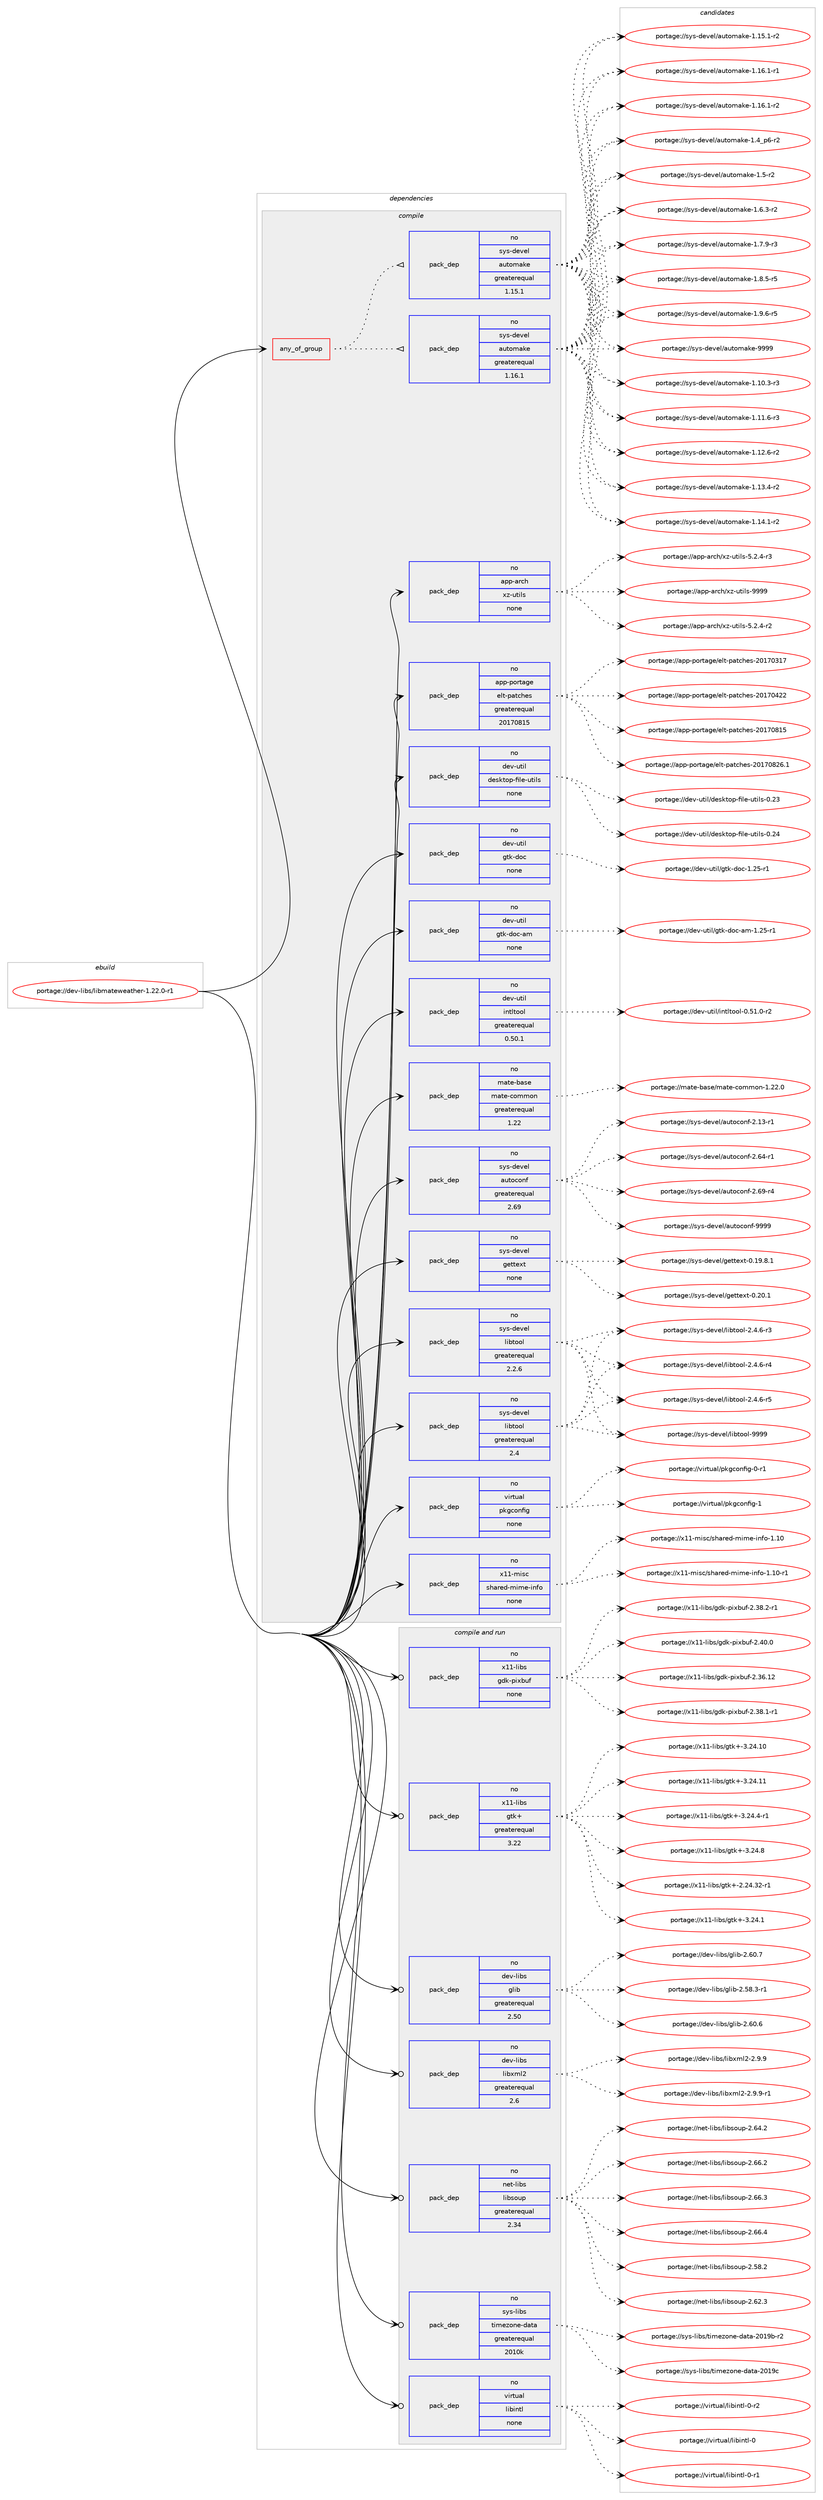 digraph prolog {

# *************
# Graph options
# *************

newrank=true;
concentrate=true;
compound=true;
graph [rankdir=LR,fontname=Helvetica,fontsize=10,ranksep=1.5];#, ranksep=2.5, nodesep=0.2];
edge  [arrowhead=vee];
node  [fontname=Helvetica,fontsize=10];

# **********
# The ebuild
# **********

subgraph cluster_leftcol {
color=gray;
rank=same;
label=<<i>ebuild</i>>;
id [label="portage://dev-libs/libmateweather-1.22.0-r1", color=red, width=4, href="../dev-libs/libmateweather-1.22.0-r1.svg"];
}

# ****************
# The dependencies
# ****************

subgraph cluster_midcol {
color=gray;
label=<<i>dependencies</i>>;
subgraph cluster_compile {
fillcolor="#eeeeee";
style=filled;
label=<<i>compile</i>>;
subgraph any2969 {
dependency101238 [label=<<TABLE BORDER="0" CELLBORDER="1" CELLSPACING="0" CELLPADDING="4"><TR><TD CELLPADDING="10">any_of_group</TD></TR></TABLE>>, shape=none, color=red];subgraph pack77080 {
dependency101239 [label=<<TABLE BORDER="0" CELLBORDER="1" CELLSPACING="0" CELLPADDING="4" WIDTH="220"><TR><TD ROWSPAN="6" CELLPADDING="30">pack_dep</TD></TR><TR><TD WIDTH="110">no</TD></TR><TR><TD>sys-devel</TD></TR><TR><TD>automake</TD></TR><TR><TD>greaterequal</TD></TR><TR><TD>1.16.1</TD></TR></TABLE>>, shape=none, color=blue];
}
dependency101238:e -> dependency101239:w [weight=20,style="dotted",arrowhead="oinv"];
subgraph pack77081 {
dependency101240 [label=<<TABLE BORDER="0" CELLBORDER="1" CELLSPACING="0" CELLPADDING="4" WIDTH="220"><TR><TD ROWSPAN="6" CELLPADDING="30">pack_dep</TD></TR><TR><TD WIDTH="110">no</TD></TR><TR><TD>sys-devel</TD></TR><TR><TD>automake</TD></TR><TR><TD>greaterequal</TD></TR><TR><TD>1.15.1</TD></TR></TABLE>>, shape=none, color=blue];
}
dependency101238:e -> dependency101240:w [weight=20,style="dotted",arrowhead="oinv"];
}
id:e -> dependency101238:w [weight=20,style="solid",arrowhead="vee"];
subgraph pack77082 {
dependency101241 [label=<<TABLE BORDER="0" CELLBORDER="1" CELLSPACING="0" CELLPADDING="4" WIDTH="220"><TR><TD ROWSPAN="6" CELLPADDING="30">pack_dep</TD></TR><TR><TD WIDTH="110">no</TD></TR><TR><TD>app-arch</TD></TR><TR><TD>xz-utils</TD></TR><TR><TD>none</TD></TR><TR><TD></TD></TR></TABLE>>, shape=none, color=blue];
}
id:e -> dependency101241:w [weight=20,style="solid",arrowhead="vee"];
subgraph pack77083 {
dependency101242 [label=<<TABLE BORDER="0" CELLBORDER="1" CELLSPACING="0" CELLPADDING="4" WIDTH="220"><TR><TD ROWSPAN="6" CELLPADDING="30">pack_dep</TD></TR><TR><TD WIDTH="110">no</TD></TR><TR><TD>app-portage</TD></TR><TR><TD>elt-patches</TD></TR><TR><TD>greaterequal</TD></TR><TR><TD>20170815</TD></TR></TABLE>>, shape=none, color=blue];
}
id:e -> dependency101242:w [weight=20,style="solid",arrowhead="vee"];
subgraph pack77084 {
dependency101243 [label=<<TABLE BORDER="0" CELLBORDER="1" CELLSPACING="0" CELLPADDING="4" WIDTH="220"><TR><TD ROWSPAN="6" CELLPADDING="30">pack_dep</TD></TR><TR><TD WIDTH="110">no</TD></TR><TR><TD>dev-util</TD></TR><TR><TD>desktop-file-utils</TD></TR><TR><TD>none</TD></TR><TR><TD></TD></TR></TABLE>>, shape=none, color=blue];
}
id:e -> dependency101243:w [weight=20,style="solid",arrowhead="vee"];
subgraph pack77085 {
dependency101244 [label=<<TABLE BORDER="0" CELLBORDER="1" CELLSPACING="0" CELLPADDING="4" WIDTH="220"><TR><TD ROWSPAN="6" CELLPADDING="30">pack_dep</TD></TR><TR><TD WIDTH="110">no</TD></TR><TR><TD>dev-util</TD></TR><TR><TD>gtk-doc</TD></TR><TR><TD>none</TD></TR><TR><TD></TD></TR></TABLE>>, shape=none, color=blue];
}
id:e -> dependency101244:w [weight=20,style="solid",arrowhead="vee"];
subgraph pack77086 {
dependency101245 [label=<<TABLE BORDER="0" CELLBORDER="1" CELLSPACING="0" CELLPADDING="4" WIDTH="220"><TR><TD ROWSPAN="6" CELLPADDING="30">pack_dep</TD></TR><TR><TD WIDTH="110">no</TD></TR><TR><TD>dev-util</TD></TR><TR><TD>gtk-doc-am</TD></TR><TR><TD>none</TD></TR><TR><TD></TD></TR></TABLE>>, shape=none, color=blue];
}
id:e -> dependency101245:w [weight=20,style="solid",arrowhead="vee"];
subgraph pack77087 {
dependency101246 [label=<<TABLE BORDER="0" CELLBORDER="1" CELLSPACING="0" CELLPADDING="4" WIDTH="220"><TR><TD ROWSPAN="6" CELLPADDING="30">pack_dep</TD></TR><TR><TD WIDTH="110">no</TD></TR><TR><TD>dev-util</TD></TR><TR><TD>intltool</TD></TR><TR><TD>greaterequal</TD></TR><TR><TD>0.50.1</TD></TR></TABLE>>, shape=none, color=blue];
}
id:e -> dependency101246:w [weight=20,style="solid",arrowhead="vee"];
subgraph pack77088 {
dependency101247 [label=<<TABLE BORDER="0" CELLBORDER="1" CELLSPACING="0" CELLPADDING="4" WIDTH="220"><TR><TD ROWSPAN="6" CELLPADDING="30">pack_dep</TD></TR><TR><TD WIDTH="110">no</TD></TR><TR><TD>mate-base</TD></TR><TR><TD>mate-common</TD></TR><TR><TD>greaterequal</TD></TR><TR><TD>1.22</TD></TR></TABLE>>, shape=none, color=blue];
}
id:e -> dependency101247:w [weight=20,style="solid",arrowhead="vee"];
subgraph pack77089 {
dependency101248 [label=<<TABLE BORDER="0" CELLBORDER="1" CELLSPACING="0" CELLPADDING="4" WIDTH="220"><TR><TD ROWSPAN="6" CELLPADDING="30">pack_dep</TD></TR><TR><TD WIDTH="110">no</TD></TR><TR><TD>sys-devel</TD></TR><TR><TD>autoconf</TD></TR><TR><TD>greaterequal</TD></TR><TR><TD>2.69</TD></TR></TABLE>>, shape=none, color=blue];
}
id:e -> dependency101248:w [weight=20,style="solid",arrowhead="vee"];
subgraph pack77090 {
dependency101249 [label=<<TABLE BORDER="0" CELLBORDER="1" CELLSPACING="0" CELLPADDING="4" WIDTH="220"><TR><TD ROWSPAN="6" CELLPADDING="30">pack_dep</TD></TR><TR><TD WIDTH="110">no</TD></TR><TR><TD>sys-devel</TD></TR><TR><TD>gettext</TD></TR><TR><TD>none</TD></TR><TR><TD></TD></TR></TABLE>>, shape=none, color=blue];
}
id:e -> dependency101249:w [weight=20,style="solid",arrowhead="vee"];
subgraph pack77091 {
dependency101250 [label=<<TABLE BORDER="0" CELLBORDER="1" CELLSPACING="0" CELLPADDING="4" WIDTH="220"><TR><TD ROWSPAN="6" CELLPADDING="30">pack_dep</TD></TR><TR><TD WIDTH="110">no</TD></TR><TR><TD>sys-devel</TD></TR><TR><TD>libtool</TD></TR><TR><TD>greaterequal</TD></TR><TR><TD>2.2.6</TD></TR></TABLE>>, shape=none, color=blue];
}
id:e -> dependency101250:w [weight=20,style="solid",arrowhead="vee"];
subgraph pack77092 {
dependency101251 [label=<<TABLE BORDER="0" CELLBORDER="1" CELLSPACING="0" CELLPADDING="4" WIDTH="220"><TR><TD ROWSPAN="6" CELLPADDING="30">pack_dep</TD></TR><TR><TD WIDTH="110">no</TD></TR><TR><TD>sys-devel</TD></TR><TR><TD>libtool</TD></TR><TR><TD>greaterequal</TD></TR><TR><TD>2.4</TD></TR></TABLE>>, shape=none, color=blue];
}
id:e -> dependency101251:w [weight=20,style="solid",arrowhead="vee"];
subgraph pack77093 {
dependency101252 [label=<<TABLE BORDER="0" CELLBORDER="1" CELLSPACING="0" CELLPADDING="4" WIDTH="220"><TR><TD ROWSPAN="6" CELLPADDING="30">pack_dep</TD></TR><TR><TD WIDTH="110">no</TD></TR><TR><TD>virtual</TD></TR><TR><TD>pkgconfig</TD></TR><TR><TD>none</TD></TR><TR><TD></TD></TR></TABLE>>, shape=none, color=blue];
}
id:e -> dependency101252:w [weight=20,style="solid",arrowhead="vee"];
subgraph pack77094 {
dependency101253 [label=<<TABLE BORDER="0" CELLBORDER="1" CELLSPACING="0" CELLPADDING="4" WIDTH="220"><TR><TD ROWSPAN="6" CELLPADDING="30">pack_dep</TD></TR><TR><TD WIDTH="110">no</TD></TR><TR><TD>x11-misc</TD></TR><TR><TD>shared-mime-info</TD></TR><TR><TD>none</TD></TR><TR><TD></TD></TR></TABLE>>, shape=none, color=blue];
}
id:e -> dependency101253:w [weight=20,style="solid",arrowhead="vee"];
}
subgraph cluster_compileandrun {
fillcolor="#eeeeee";
style=filled;
label=<<i>compile and run</i>>;
subgraph pack77095 {
dependency101254 [label=<<TABLE BORDER="0" CELLBORDER="1" CELLSPACING="0" CELLPADDING="4" WIDTH="220"><TR><TD ROWSPAN="6" CELLPADDING="30">pack_dep</TD></TR><TR><TD WIDTH="110">no</TD></TR><TR><TD>dev-libs</TD></TR><TR><TD>glib</TD></TR><TR><TD>greaterequal</TD></TR><TR><TD>2.50</TD></TR></TABLE>>, shape=none, color=blue];
}
id:e -> dependency101254:w [weight=20,style="solid",arrowhead="odotvee"];
subgraph pack77096 {
dependency101255 [label=<<TABLE BORDER="0" CELLBORDER="1" CELLSPACING="0" CELLPADDING="4" WIDTH="220"><TR><TD ROWSPAN="6" CELLPADDING="30">pack_dep</TD></TR><TR><TD WIDTH="110">no</TD></TR><TR><TD>dev-libs</TD></TR><TR><TD>libxml2</TD></TR><TR><TD>greaterequal</TD></TR><TR><TD>2.6</TD></TR></TABLE>>, shape=none, color=blue];
}
id:e -> dependency101255:w [weight=20,style="solid",arrowhead="odotvee"];
subgraph pack77097 {
dependency101256 [label=<<TABLE BORDER="0" CELLBORDER="1" CELLSPACING="0" CELLPADDING="4" WIDTH="220"><TR><TD ROWSPAN="6" CELLPADDING="30">pack_dep</TD></TR><TR><TD WIDTH="110">no</TD></TR><TR><TD>net-libs</TD></TR><TR><TD>libsoup</TD></TR><TR><TD>greaterequal</TD></TR><TR><TD>2.34</TD></TR></TABLE>>, shape=none, color=blue];
}
id:e -> dependency101256:w [weight=20,style="solid",arrowhead="odotvee"];
subgraph pack77098 {
dependency101257 [label=<<TABLE BORDER="0" CELLBORDER="1" CELLSPACING="0" CELLPADDING="4" WIDTH="220"><TR><TD ROWSPAN="6" CELLPADDING="30">pack_dep</TD></TR><TR><TD WIDTH="110">no</TD></TR><TR><TD>sys-libs</TD></TR><TR><TD>timezone-data</TD></TR><TR><TD>greaterequal</TD></TR><TR><TD>2010k</TD></TR></TABLE>>, shape=none, color=blue];
}
id:e -> dependency101257:w [weight=20,style="solid",arrowhead="odotvee"];
subgraph pack77099 {
dependency101258 [label=<<TABLE BORDER="0" CELLBORDER="1" CELLSPACING="0" CELLPADDING="4" WIDTH="220"><TR><TD ROWSPAN="6" CELLPADDING="30">pack_dep</TD></TR><TR><TD WIDTH="110">no</TD></TR><TR><TD>virtual</TD></TR><TR><TD>libintl</TD></TR><TR><TD>none</TD></TR><TR><TD></TD></TR></TABLE>>, shape=none, color=blue];
}
id:e -> dependency101258:w [weight=20,style="solid",arrowhead="odotvee"];
subgraph pack77100 {
dependency101259 [label=<<TABLE BORDER="0" CELLBORDER="1" CELLSPACING="0" CELLPADDING="4" WIDTH="220"><TR><TD ROWSPAN="6" CELLPADDING="30">pack_dep</TD></TR><TR><TD WIDTH="110">no</TD></TR><TR><TD>x11-libs</TD></TR><TR><TD>gdk-pixbuf</TD></TR><TR><TD>none</TD></TR><TR><TD></TD></TR></TABLE>>, shape=none, color=blue];
}
id:e -> dependency101259:w [weight=20,style="solid",arrowhead="odotvee"];
subgraph pack77101 {
dependency101260 [label=<<TABLE BORDER="0" CELLBORDER="1" CELLSPACING="0" CELLPADDING="4" WIDTH="220"><TR><TD ROWSPAN="6" CELLPADDING="30">pack_dep</TD></TR><TR><TD WIDTH="110">no</TD></TR><TR><TD>x11-libs</TD></TR><TR><TD>gtk+</TD></TR><TR><TD>greaterequal</TD></TR><TR><TD>3.22</TD></TR></TABLE>>, shape=none, color=blue];
}
id:e -> dependency101260:w [weight=20,style="solid",arrowhead="odotvee"];
}
subgraph cluster_run {
fillcolor="#eeeeee";
style=filled;
label=<<i>run</i>>;
}
}

# **************
# The candidates
# **************

subgraph cluster_choices {
rank=same;
color=gray;
label=<<i>candidates</i>>;

subgraph choice77080 {
color=black;
nodesep=1;
choiceportage11512111545100101118101108479711711611110997107101454946494846514511451 [label="portage://sys-devel/automake-1.10.3-r3", color=red, width=4,href="../sys-devel/automake-1.10.3-r3.svg"];
choiceportage11512111545100101118101108479711711611110997107101454946494946544511451 [label="portage://sys-devel/automake-1.11.6-r3", color=red, width=4,href="../sys-devel/automake-1.11.6-r3.svg"];
choiceportage11512111545100101118101108479711711611110997107101454946495046544511450 [label="portage://sys-devel/automake-1.12.6-r2", color=red, width=4,href="../sys-devel/automake-1.12.6-r2.svg"];
choiceportage11512111545100101118101108479711711611110997107101454946495146524511450 [label="portage://sys-devel/automake-1.13.4-r2", color=red, width=4,href="../sys-devel/automake-1.13.4-r2.svg"];
choiceportage11512111545100101118101108479711711611110997107101454946495246494511450 [label="portage://sys-devel/automake-1.14.1-r2", color=red, width=4,href="../sys-devel/automake-1.14.1-r2.svg"];
choiceportage11512111545100101118101108479711711611110997107101454946495346494511450 [label="portage://sys-devel/automake-1.15.1-r2", color=red, width=4,href="../sys-devel/automake-1.15.1-r2.svg"];
choiceportage11512111545100101118101108479711711611110997107101454946495446494511449 [label="portage://sys-devel/automake-1.16.1-r1", color=red, width=4,href="../sys-devel/automake-1.16.1-r1.svg"];
choiceportage11512111545100101118101108479711711611110997107101454946495446494511450 [label="portage://sys-devel/automake-1.16.1-r2", color=red, width=4,href="../sys-devel/automake-1.16.1-r2.svg"];
choiceportage115121115451001011181011084797117116111109971071014549465295112544511450 [label="portage://sys-devel/automake-1.4_p6-r2", color=red, width=4,href="../sys-devel/automake-1.4_p6-r2.svg"];
choiceportage11512111545100101118101108479711711611110997107101454946534511450 [label="portage://sys-devel/automake-1.5-r2", color=red, width=4,href="../sys-devel/automake-1.5-r2.svg"];
choiceportage115121115451001011181011084797117116111109971071014549465446514511450 [label="portage://sys-devel/automake-1.6.3-r2", color=red, width=4,href="../sys-devel/automake-1.6.3-r2.svg"];
choiceportage115121115451001011181011084797117116111109971071014549465546574511451 [label="portage://sys-devel/automake-1.7.9-r3", color=red, width=4,href="../sys-devel/automake-1.7.9-r3.svg"];
choiceportage115121115451001011181011084797117116111109971071014549465646534511453 [label="portage://sys-devel/automake-1.8.5-r5", color=red, width=4,href="../sys-devel/automake-1.8.5-r5.svg"];
choiceportage115121115451001011181011084797117116111109971071014549465746544511453 [label="portage://sys-devel/automake-1.9.6-r5", color=red, width=4,href="../sys-devel/automake-1.9.6-r5.svg"];
choiceportage115121115451001011181011084797117116111109971071014557575757 [label="portage://sys-devel/automake-9999", color=red, width=4,href="../sys-devel/automake-9999.svg"];
dependency101239:e -> choiceportage11512111545100101118101108479711711611110997107101454946494846514511451:w [style=dotted,weight="100"];
dependency101239:e -> choiceportage11512111545100101118101108479711711611110997107101454946494946544511451:w [style=dotted,weight="100"];
dependency101239:e -> choiceportage11512111545100101118101108479711711611110997107101454946495046544511450:w [style=dotted,weight="100"];
dependency101239:e -> choiceportage11512111545100101118101108479711711611110997107101454946495146524511450:w [style=dotted,weight="100"];
dependency101239:e -> choiceportage11512111545100101118101108479711711611110997107101454946495246494511450:w [style=dotted,weight="100"];
dependency101239:e -> choiceportage11512111545100101118101108479711711611110997107101454946495346494511450:w [style=dotted,weight="100"];
dependency101239:e -> choiceportage11512111545100101118101108479711711611110997107101454946495446494511449:w [style=dotted,weight="100"];
dependency101239:e -> choiceportage11512111545100101118101108479711711611110997107101454946495446494511450:w [style=dotted,weight="100"];
dependency101239:e -> choiceportage115121115451001011181011084797117116111109971071014549465295112544511450:w [style=dotted,weight="100"];
dependency101239:e -> choiceportage11512111545100101118101108479711711611110997107101454946534511450:w [style=dotted,weight="100"];
dependency101239:e -> choiceportage115121115451001011181011084797117116111109971071014549465446514511450:w [style=dotted,weight="100"];
dependency101239:e -> choiceportage115121115451001011181011084797117116111109971071014549465546574511451:w [style=dotted,weight="100"];
dependency101239:e -> choiceportage115121115451001011181011084797117116111109971071014549465646534511453:w [style=dotted,weight="100"];
dependency101239:e -> choiceportage115121115451001011181011084797117116111109971071014549465746544511453:w [style=dotted,weight="100"];
dependency101239:e -> choiceportage115121115451001011181011084797117116111109971071014557575757:w [style=dotted,weight="100"];
}
subgraph choice77081 {
color=black;
nodesep=1;
choiceportage11512111545100101118101108479711711611110997107101454946494846514511451 [label="portage://sys-devel/automake-1.10.3-r3", color=red, width=4,href="../sys-devel/automake-1.10.3-r3.svg"];
choiceportage11512111545100101118101108479711711611110997107101454946494946544511451 [label="portage://sys-devel/automake-1.11.6-r3", color=red, width=4,href="../sys-devel/automake-1.11.6-r3.svg"];
choiceportage11512111545100101118101108479711711611110997107101454946495046544511450 [label="portage://sys-devel/automake-1.12.6-r2", color=red, width=4,href="../sys-devel/automake-1.12.6-r2.svg"];
choiceportage11512111545100101118101108479711711611110997107101454946495146524511450 [label="portage://sys-devel/automake-1.13.4-r2", color=red, width=4,href="../sys-devel/automake-1.13.4-r2.svg"];
choiceportage11512111545100101118101108479711711611110997107101454946495246494511450 [label="portage://sys-devel/automake-1.14.1-r2", color=red, width=4,href="../sys-devel/automake-1.14.1-r2.svg"];
choiceportage11512111545100101118101108479711711611110997107101454946495346494511450 [label="portage://sys-devel/automake-1.15.1-r2", color=red, width=4,href="../sys-devel/automake-1.15.1-r2.svg"];
choiceportage11512111545100101118101108479711711611110997107101454946495446494511449 [label="portage://sys-devel/automake-1.16.1-r1", color=red, width=4,href="../sys-devel/automake-1.16.1-r1.svg"];
choiceportage11512111545100101118101108479711711611110997107101454946495446494511450 [label="portage://sys-devel/automake-1.16.1-r2", color=red, width=4,href="../sys-devel/automake-1.16.1-r2.svg"];
choiceportage115121115451001011181011084797117116111109971071014549465295112544511450 [label="portage://sys-devel/automake-1.4_p6-r2", color=red, width=4,href="../sys-devel/automake-1.4_p6-r2.svg"];
choiceportage11512111545100101118101108479711711611110997107101454946534511450 [label="portage://sys-devel/automake-1.5-r2", color=red, width=4,href="../sys-devel/automake-1.5-r2.svg"];
choiceportage115121115451001011181011084797117116111109971071014549465446514511450 [label="portage://sys-devel/automake-1.6.3-r2", color=red, width=4,href="../sys-devel/automake-1.6.3-r2.svg"];
choiceportage115121115451001011181011084797117116111109971071014549465546574511451 [label="portage://sys-devel/automake-1.7.9-r3", color=red, width=4,href="../sys-devel/automake-1.7.9-r3.svg"];
choiceportage115121115451001011181011084797117116111109971071014549465646534511453 [label="portage://sys-devel/automake-1.8.5-r5", color=red, width=4,href="../sys-devel/automake-1.8.5-r5.svg"];
choiceportage115121115451001011181011084797117116111109971071014549465746544511453 [label="portage://sys-devel/automake-1.9.6-r5", color=red, width=4,href="../sys-devel/automake-1.9.6-r5.svg"];
choiceportage115121115451001011181011084797117116111109971071014557575757 [label="portage://sys-devel/automake-9999", color=red, width=4,href="../sys-devel/automake-9999.svg"];
dependency101240:e -> choiceportage11512111545100101118101108479711711611110997107101454946494846514511451:w [style=dotted,weight="100"];
dependency101240:e -> choiceportage11512111545100101118101108479711711611110997107101454946494946544511451:w [style=dotted,weight="100"];
dependency101240:e -> choiceportage11512111545100101118101108479711711611110997107101454946495046544511450:w [style=dotted,weight="100"];
dependency101240:e -> choiceportage11512111545100101118101108479711711611110997107101454946495146524511450:w [style=dotted,weight="100"];
dependency101240:e -> choiceportage11512111545100101118101108479711711611110997107101454946495246494511450:w [style=dotted,weight="100"];
dependency101240:e -> choiceportage11512111545100101118101108479711711611110997107101454946495346494511450:w [style=dotted,weight="100"];
dependency101240:e -> choiceportage11512111545100101118101108479711711611110997107101454946495446494511449:w [style=dotted,weight="100"];
dependency101240:e -> choiceportage11512111545100101118101108479711711611110997107101454946495446494511450:w [style=dotted,weight="100"];
dependency101240:e -> choiceportage115121115451001011181011084797117116111109971071014549465295112544511450:w [style=dotted,weight="100"];
dependency101240:e -> choiceportage11512111545100101118101108479711711611110997107101454946534511450:w [style=dotted,weight="100"];
dependency101240:e -> choiceportage115121115451001011181011084797117116111109971071014549465446514511450:w [style=dotted,weight="100"];
dependency101240:e -> choiceportage115121115451001011181011084797117116111109971071014549465546574511451:w [style=dotted,weight="100"];
dependency101240:e -> choiceportage115121115451001011181011084797117116111109971071014549465646534511453:w [style=dotted,weight="100"];
dependency101240:e -> choiceportage115121115451001011181011084797117116111109971071014549465746544511453:w [style=dotted,weight="100"];
dependency101240:e -> choiceportage115121115451001011181011084797117116111109971071014557575757:w [style=dotted,weight="100"];
}
subgraph choice77082 {
color=black;
nodesep=1;
choiceportage9711211245971149910447120122451171161051081154553465046524511450 [label="portage://app-arch/xz-utils-5.2.4-r2", color=red, width=4,href="../app-arch/xz-utils-5.2.4-r2.svg"];
choiceportage9711211245971149910447120122451171161051081154553465046524511451 [label="portage://app-arch/xz-utils-5.2.4-r3", color=red, width=4,href="../app-arch/xz-utils-5.2.4-r3.svg"];
choiceportage9711211245971149910447120122451171161051081154557575757 [label="portage://app-arch/xz-utils-9999", color=red, width=4,href="../app-arch/xz-utils-9999.svg"];
dependency101241:e -> choiceportage9711211245971149910447120122451171161051081154553465046524511450:w [style=dotted,weight="100"];
dependency101241:e -> choiceportage9711211245971149910447120122451171161051081154553465046524511451:w [style=dotted,weight="100"];
dependency101241:e -> choiceportage9711211245971149910447120122451171161051081154557575757:w [style=dotted,weight="100"];
}
subgraph choice77083 {
color=black;
nodesep=1;
choiceportage97112112451121111141169710310147101108116451129711699104101115455048495548514955 [label="portage://app-portage/elt-patches-20170317", color=red, width=4,href="../app-portage/elt-patches-20170317.svg"];
choiceportage97112112451121111141169710310147101108116451129711699104101115455048495548525050 [label="portage://app-portage/elt-patches-20170422", color=red, width=4,href="../app-portage/elt-patches-20170422.svg"];
choiceportage97112112451121111141169710310147101108116451129711699104101115455048495548564953 [label="portage://app-portage/elt-patches-20170815", color=red, width=4,href="../app-portage/elt-patches-20170815.svg"];
choiceportage971121124511211111411697103101471011081164511297116991041011154550484955485650544649 [label="portage://app-portage/elt-patches-20170826.1", color=red, width=4,href="../app-portage/elt-patches-20170826.1.svg"];
dependency101242:e -> choiceportage97112112451121111141169710310147101108116451129711699104101115455048495548514955:w [style=dotted,weight="100"];
dependency101242:e -> choiceportage97112112451121111141169710310147101108116451129711699104101115455048495548525050:w [style=dotted,weight="100"];
dependency101242:e -> choiceportage97112112451121111141169710310147101108116451129711699104101115455048495548564953:w [style=dotted,weight="100"];
dependency101242:e -> choiceportage971121124511211111411697103101471011081164511297116991041011154550484955485650544649:w [style=dotted,weight="100"];
}
subgraph choice77084 {
color=black;
nodesep=1;
choiceportage100101118451171161051084710010111510711611111245102105108101451171161051081154548465051 [label="portage://dev-util/desktop-file-utils-0.23", color=red, width=4,href="../dev-util/desktop-file-utils-0.23.svg"];
choiceportage100101118451171161051084710010111510711611111245102105108101451171161051081154548465052 [label="portage://dev-util/desktop-file-utils-0.24", color=red, width=4,href="../dev-util/desktop-file-utils-0.24.svg"];
dependency101243:e -> choiceportage100101118451171161051084710010111510711611111245102105108101451171161051081154548465051:w [style=dotted,weight="100"];
dependency101243:e -> choiceportage100101118451171161051084710010111510711611111245102105108101451171161051081154548465052:w [style=dotted,weight="100"];
}
subgraph choice77085 {
color=black;
nodesep=1;
choiceportage1001011184511711610510847103116107451001119945494650534511449 [label="portage://dev-util/gtk-doc-1.25-r1", color=red, width=4,href="../dev-util/gtk-doc-1.25-r1.svg"];
dependency101244:e -> choiceportage1001011184511711610510847103116107451001119945494650534511449:w [style=dotted,weight="100"];
}
subgraph choice77086 {
color=black;
nodesep=1;
choiceportage10010111845117116105108471031161074510011199459710945494650534511449 [label="portage://dev-util/gtk-doc-am-1.25-r1", color=red, width=4,href="../dev-util/gtk-doc-am-1.25-r1.svg"];
dependency101245:e -> choiceportage10010111845117116105108471031161074510011199459710945494650534511449:w [style=dotted,weight="100"];
}
subgraph choice77087 {
color=black;
nodesep=1;
choiceportage1001011184511711610510847105110116108116111111108454846534946484511450 [label="portage://dev-util/intltool-0.51.0-r2", color=red, width=4,href="../dev-util/intltool-0.51.0-r2.svg"];
dependency101246:e -> choiceportage1001011184511711610510847105110116108116111111108454846534946484511450:w [style=dotted,weight="100"];
}
subgraph choice77088 {
color=black;
nodesep=1;
choiceportage109971161014598971151014710997116101459911110910911111045494650504648 [label="portage://mate-base/mate-common-1.22.0", color=red, width=4,href="../mate-base/mate-common-1.22.0.svg"];
dependency101247:e -> choiceportage109971161014598971151014710997116101459911110910911111045494650504648:w [style=dotted,weight="100"];
}
subgraph choice77089 {
color=black;
nodesep=1;
choiceportage1151211154510010111810110847971171161119911111010245504649514511449 [label="portage://sys-devel/autoconf-2.13-r1", color=red, width=4,href="../sys-devel/autoconf-2.13-r1.svg"];
choiceportage1151211154510010111810110847971171161119911111010245504654524511449 [label="portage://sys-devel/autoconf-2.64-r1", color=red, width=4,href="../sys-devel/autoconf-2.64-r1.svg"];
choiceportage1151211154510010111810110847971171161119911111010245504654574511452 [label="portage://sys-devel/autoconf-2.69-r4", color=red, width=4,href="../sys-devel/autoconf-2.69-r4.svg"];
choiceportage115121115451001011181011084797117116111991111101024557575757 [label="portage://sys-devel/autoconf-9999", color=red, width=4,href="../sys-devel/autoconf-9999.svg"];
dependency101248:e -> choiceportage1151211154510010111810110847971171161119911111010245504649514511449:w [style=dotted,weight="100"];
dependency101248:e -> choiceportage1151211154510010111810110847971171161119911111010245504654524511449:w [style=dotted,weight="100"];
dependency101248:e -> choiceportage1151211154510010111810110847971171161119911111010245504654574511452:w [style=dotted,weight="100"];
dependency101248:e -> choiceportage115121115451001011181011084797117116111991111101024557575757:w [style=dotted,weight="100"];
}
subgraph choice77090 {
color=black;
nodesep=1;
choiceportage1151211154510010111810110847103101116116101120116454846495746564649 [label="portage://sys-devel/gettext-0.19.8.1", color=red, width=4,href="../sys-devel/gettext-0.19.8.1.svg"];
choiceportage115121115451001011181011084710310111611610112011645484650484649 [label="portage://sys-devel/gettext-0.20.1", color=red, width=4,href="../sys-devel/gettext-0.20.1.svg"];
dependency101249:e -> choiceportage1151211154510010111810110847103101116116101120116454846495746564649:w [style=dotted,weight="100"];
dependency101249:e -> choiceportage115121115451001011181011084710310111611610112011645484650484649:w [style=dotted,weight="100"];
}
subgraph choice77091 {
color=black;
nodesep=1;
choiceportage1151211154510010111810110847108105981161111111084550465246544511451 [label="portage://sys-devel/libtool-2.4.6-r3", color=red, width=4,href="../sys-devel/libtool-2.4.6-r3.svg"];
choiceportage1151211154510010111810110847108105981161111111084550465246544511452 [label="portage://sys-devel/libtool-2.4.6-r4", color=red, width=4,href="../sys-devel/libtool-2.4.6-r4.svg"];
choiceportage1151211154510010111810110847108105981161111111084550465246544511453 [label="portage://sys-devel/libtool-2.4.6-r5", color=red, width=4,href="../sys-devel/libtool-2.4.6-r5.svg"];
choiceportage1151211154510010111810110847108105981161111111084557575757 [label="portage://sys-devel/libtool-9999", color=red, width=4,href="../sys-devel/libtool-9999.svg"];
dependency101250:e -> choiceportage1151211154510010111810110847108105981161111111084550465246544511451:w [style=dotted,weight="100"];
dependency101250:e -> choiceportage1151211154510010111810110847108105981161111111084550465246544511452:w [style=dotted,weight="100"];
dependency101250:e -> choiceportage1151211154510010111810110847108105981161111111084550465246544511453:w [style=dotted,weight="100"];
dependency101250:e -> choiceportage1151211154510010111810110847108105981161111111084557575757:w [style=dotted,weight="100"];
}
subgraph choice77092 {
color=black;
nodesep=1;
choiceportage1151211154510010111810110847108105981161111111084550465246544511451 [label="portage://sys-devel/libtool-2.4.6-r3", color=red, width=4,href="../sys-devel/libtool-2.4.6-r3.svg"];
choiceportage1151211154510010111810110847108105981161111111084550465246544511452 [label="portage://sys-devel/libtool-2.4.6-r4", color=red, width=4,href="../sys-devel/libtool-2.4.6-r4.svg"];
choiceportage1151211154510010111810110847108105981161111111084550465246544511453 [label="portage://sys-devel/libtool-2.4.6-r5", color=red, width=4,href="../sys-devel/libtool-2.4.6-r5.svg"];
choiceportage1151211154510010111810110847108105981161111111084557575757 [label="portage://sys-devel/libtool-9999", color=red, width=4,href="../sys-devel/libtool-9999.svg"];
dependency101251:e -> choiceportage1151211154510010111810110847108105981161111111084550465246544511451:w [style=dotted,weight="100"];
dependency101251:e -> choiceportage1151211154510010111810110847108105981161111111084550465246544511452:w [style=dotted,weight="100"];
dependency101251:e -> choiceportage1151211154510010111810110847108105981161111111084550465246544511453:w [style=dotted,weight="100"];
dependency101251:e -> choiceportage1151211154510010111810110847108105981161111111084557575757:w [style=dotted,weight="100"];
}
subgraph choice77093 {
color=black;
nodesep=1;
choiceportage11810511411611797108471121071039911111010210510345484511449 [label="portage://virtual/pkgconfig-0-r1", color=red, width=4,href="../virtual/pkgconfig-0-r1.svg"];
choiceportage1181051141161179710847112107103991111101021051034549 [label="portage://virtual/pkgconfig-1", color=red, width=4,href="../virtual/pkgconfig-1.svg"];
dependency101252:e -> choiceportage11810511411611797108471121071039911111010210510345484511449:w [style=dotted,weight="100"];
dependency101252:e -> choiceportage1181051141161179710847112107103991111101021051034549:w [style=dotted,weight="100"];
}
subgraph choice77094 {
color=black;
nodesep=1;
choiceportage12049494510910511599471151049711410110045109105109101451051101021114549464948 [label="portage://x11-misc/shared-mime-info-1.10", color=red, width=4,href="../x11-misc/shared-mime-info-1.10.svg"];
choiceportage120494945109105115994711510497114101100451091051091014510511010211145494649484511449 [label="portage://x11-misc/shared-mime-info-1.10-r1", color=red, width=4,href="../x11-misc/shared-mime-info-1.10-r1.svg"];
dependency101253:e -> choiceportage12049494510910511599471151049711410110045109105109101451051101021114549464948:w [style=dotted,weight="100"];
dependency101253:e -> choiceportage120494945109105115994711510497114101100451091051091014510511010211145494649484511449:w [style=dotted,weight="100"];
}
subgraph choice77095 {
color=black;
nodesep=1;
choiceportage10010111845108105981154710310810598455046535646514511449 [label="portage://dev-libs/glib-2.58.3-r1", color=red, width=4,href="../dev-libs/glib-2.58.3-r1.svg"];
choiceportage1001011184510810598115471031081059845504654484654 [label="portage://dev-libs/glib-2.60.6", color=red, width=4,href="../dev-libs/glib-2.60.6.svg"];
choiceportage1001011184510810598115471031081059845504654484655 [label="portage://dev-libs/glib-2.60.7", color=red, width=4,href="../dev-libs/glib-2.60.7.svg"];
dependency101254:e -> choiceportage10010111845108105981154710310810598455046535646514511449:w [style=dotted,weight="100"];
dependency101254:e -> choiceportage1001011184510810598115471031081059845504654484654:w [style=dotted,weight="100"];
dependency101254:e -> choiceportage1001011184510810598115471031081059845504654484655:w [style=dotted,weight="100"];
}
subgraph choice77096 {
color=black;
nodesep=1;
choiceportage1001011184510810598115471081059812010910850455046574657 [label="portage://dev-libs/libxml2-2.9.9", color=red, width=4,href="../dev-libs/libxml2-2.9.9.svg"];
choiceportage10010111845108105981154710810598120109108504550465746574511449 [label="portage://dev-libs/libxml2-2.9.9-r1", color=red, width=4,href="../dev-libs/libxml2-2.9.9-r1.svg"];
dependency101255:e -> choiceportage1001011184510810598115471081059812010910850455046574657:w [style=dotted,weight="100"];
dependency101255:e -> choiceportage10010111845108105981154710810598120109108504550465746574511449:w [style=dotted,weight="100"];
}
subgraph choice77097 {
color=black;
nodesep=1;
choiceportage1101011164510810598115471081059811511111711245504653564650 [label="portage://net-libs/libsoup-2.58.2", color=red, width=4,href="../net-libs/libsoup-2.58.2.svg"];
choiceportage1101011164510810598115471081059811511111711245504654504651 [label="portage://net-libs/libsoup-2.62.3", color=red, width=4,href="../net-libs/libsoup-2.62.3.svg"];
choiceportage1101011164510810598115471081059811511111711245504654524650 [label="portage://net-libs/libsoup-2.64.2", color=red, width=4,href="../net-libs/libsoup-2.64.2.svg"];
choiceportage1101011164510810598115471081059811511111711245504654544650 [label="portage://net-libs/libsoup-2.66.2", color=red, width=4,href="../net-libs/libsoup-2.66.2.svg"];
choiceportage1101011164510810598115471081059811511111711245504654544651 [label="portage://net-libs/libsoup-2.66.3", color=red, width=4,href="../net-libs/libsoup-2.66.3.svg"];
choiceportage1101011164510810598115471081059811511111711245504654544652 [label="portage://net-libs/libsoup-2.66.4", color=red, width=4,href="../net-libs/libsoup-2.66.4.svg"];
dependency101256:e -> choiceportage1101011164510810598115471081059811511111711245504653564650:w [style=dotted,weight="100"];
dependency101256:e -> choiceportage1101011164510810598115471081059811511111711245504654504651:w [style=dotted,weight="100"];
dependency101256:e -> choiceportage1101011164510810598115471081059811511111711245504654524650:w [style=dotted,weight="100"];
dependency101256:e -> choiceportage1101011164510810598115471081059811511111711245504654544650:w [style=dotted,weight="100"];
dependency101256:e -> choiceportage1101011164510810598115471081059811511111711245504654544651:w [style=dotted,weight="100"];
dependency101256:e -> choiceportage1101011164510810598115471081059811511111711245504654544652:w [style=dotted,weight="100"];
}
subgraph choice77098 {
color=black;
nodesep=1;
choiceportage1151211154510810598115471161051091011221111101014510097116974550484957984511450 [label="portage://sys-libs/timezone-data-2019b-r2", color=red, width=4,href="../sys-libs/timezone-data-2019b-r2.svg"];
choiceportage115121115451081059811547116105109101122111110101451009711697455048495799 [label="portage://sys-libs/timezone-data-2019c", color=red, width=4,href="../sys-libs/timezone-data-2019c.svg"];
dependency101257:e -> choiceportage1151211154510810598115471161051091011221111101014510097116974550484957984511450:w [style=dotted,weight="100"];
dependency101257:e -> choiceportage115121115451081059811547116105109101122111110101451009711697455048495799:w [style=dotted,weight="100"];
}
subgraph choice77099 {
color=black;
nodesep=1;
choiceportage1181051141161179710847108105981051101161084548 [label="portage://virtual/libintl-0", color=red, width=4,href="../virtual/libintl-0.svg"];
choiceportage11810511411611797108471081059810511011610845484511449 [label="portage://virtual/libintl-0-r1", color=red, width=4,href="../virtual/libintl-0-r1.svg"];
choiceportage11810511411611797108471081059810511011610845484511450 [label="portage://virtual/libintl-0-r2", color=red, width=4,href="../virtual/libintl-0-r2.svg"];
dependency101258:e -> choiceportage1181051141161179710847108105981051101161084548:w [style=dotted,weight="100"];
dependency101258:e -> choiceportage11810511411611797108471081059810511011610845484511449:w [style=dotted,weight="100"];
dependency101258:e -> choiceportage11810511411611797108471081059810511011610845484511450:w [style=dotted,weight="100"];
}
subgraph choice77100 {
color=black;
nodesep=1;
choiceportage120494945108105981154710310010745112105120981171024550465154464950 [label="portage://x11-libs/gdk-pixbuf-2.36.12", color=red, width=4,href="../x11-libs/gdk-pixbuf-2.36.12.svg"];
choiceportage12049494510810598115471031001074511210512098117102455046515646494511449 [label="portage://x11-libs/gdk-pixbuf-2.38.1-r1", color=red, width=4,href="../x11-libs/gdk-pixbuf-2.38.1-r1.svg"];
choiceportage12049494510810598115471031001074511210512098117102455046515646504511449 [label="portage://x11-libs/gdk-pixbuf-2.38.2-r1", color=red, width=4,href="../x11-libs/gdk-pixbuf-2.38.2-r1.svg"];
choiceportage1204949451081059811547103100107451121051209811710245504652484648 [label="portage://x11-libs/gdk-pixbuf-2.40.0", color=red, width=4,href="../x11-libs/gdk-pixbuf-2.40.0.svg"];
dependency101259:e -> choiceportage120494945108105981154710310010745112105120981171024550465154464950:w [style=dotted,weight="100"];
dependency101259:e -> choiceportage12049494510810598115471031001074511210512098117102455046515646494511449:w [style=dotted,weight="100"];
dependency101259:e -> choiceportage12049494510810598115471031001074511210512098117102455046515646504511449:w [style=dotted,weight="100"];
dependency101259:e -> choiceportage1204949451081059811547103100107451121051209811710245504652484648:w [style=dotted,weight="100"];
}
subgraph choice77101 {
color=black;
nodesep=1;
choiceportage12049494510810598115471031161074345504650524651504511449 [label="portage://x11-libs/gtk+-2.24.32-r1", color=red, width=4,href="../x11-libs/gtk+-2.24.32-r1.svg"];
choiceportage12049494510810598115471031161074345514650524649 [label="portage://x11-libs/gtk+-3.24.1", color=red, width=4,href="../x11-libs/gtk+-3.24.1.svg"];
choiceportage1204949451081059811547103116107434551465052464948 [label="portage://x11-libs/gtk+-3.24.10", color=red, width=4,href="../x11-libs/gtk+-3.24.10.svg"];
choiceportage1204949451081059811547103116107434551465052464949 [label="portage://x11-libs/gtk+-3.24.11", color=red, width=4,href="../x11-libs/gtk+-3.24.11.svg"];
choiceportage120494945108105981154710311610743455146505246524511449 [label="portage://x11-libs/gtk+-3.24.4-r1", color=red, width=4,href="../x11-libs/gtk+-3.24.4-r1.svg"];
choiceportage12049494510810598115471031161074345514650524656 [label="portage://x11-libs/gtk+-3.24.8", color=red, width=4,href="../x11-libs/gtk+-3.24.8.svg"];
dependency101260:e -> choiceportage12049494510810598115471031161074345504650524651504511449:w [style=dotted,weight="100"];
dependency101260:e -> choiceportage12049494510810598115471031161074345514650524649:w [style=dotted,weight="100"];
dependency101260:e -> choiceportage1204949451081059811547103116107434551465052464948:w [style=dotted,weight="100"];
dependency101260:e -> choiceportage1204949451081059811547103116107434551465052464949:w [style=dotted,weight="100"];
dependency101260:e -> choiceportage120494945108105981154710311610743455146505246524511449:w [style=dotted,weight="100"];
dependency101260:e -> choiceportage12049494510810598115471031161074345514650524656:w [style=dotted,weight="100"];
}
}

}
